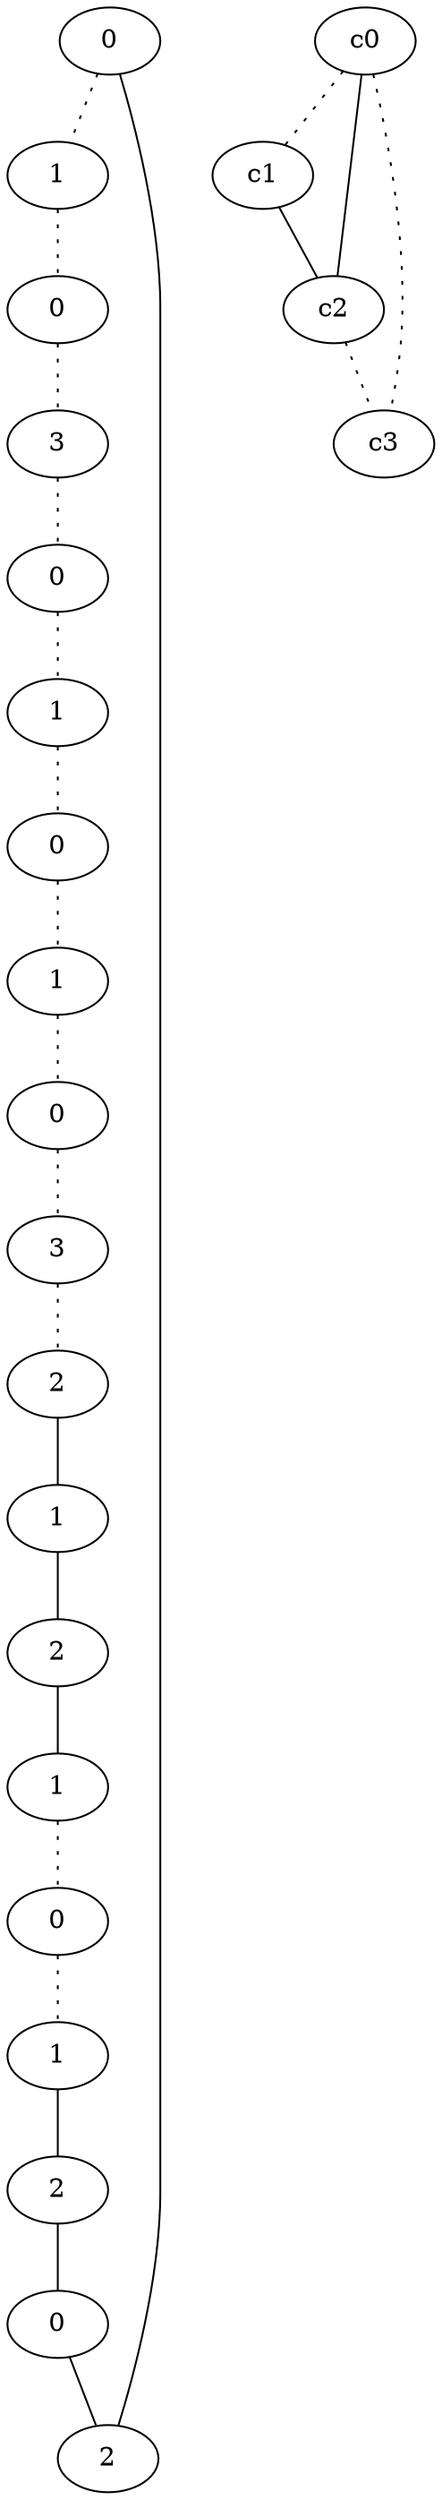 graph {
a0[label=0];
a1[label=1];
a2[label=0];
a3[label=3];
a4[label=0];
a5[label=1];
a6[label=0];
a7[label=1];
a8[label=0];
a9[label=3];
a10[label=2];
a11[label=1];
a12[label=2];
a13[label=1];
a14[label=0];
a15[label=1];
a16[label=2];
a17[label=0];
a18[label=2];
a0 -- a1 [style=dotted];
a0 -- a18;
a1 -- a2 [style=dotted];
a2 -- a3 [style=dotted];
a3 -- a4 [style=dotted];
a4 -- a5 [style=dotted];
a5 -- a6 [style=dotted];
a6 -- a7 [style=dotted];
a7 -- a8 [style=dotted];
a8 -- a9 [style=dotted];
a9 -- a10 [style=dotted];
a10 -- a11;
a11 -- a12;
a12 -- a13;
a13 -- a14 [style=dotted];
a14 -- a15 [style=dotted];
a15 -- a16;
a16 -- a17;
a17 -- a18;
c0 -- c1 [style=dotted];
c0 -- c2;
c0 -- c3 [style=dotted];
c1 -- c2;
c2 -- c3 [style=dotted];
}
